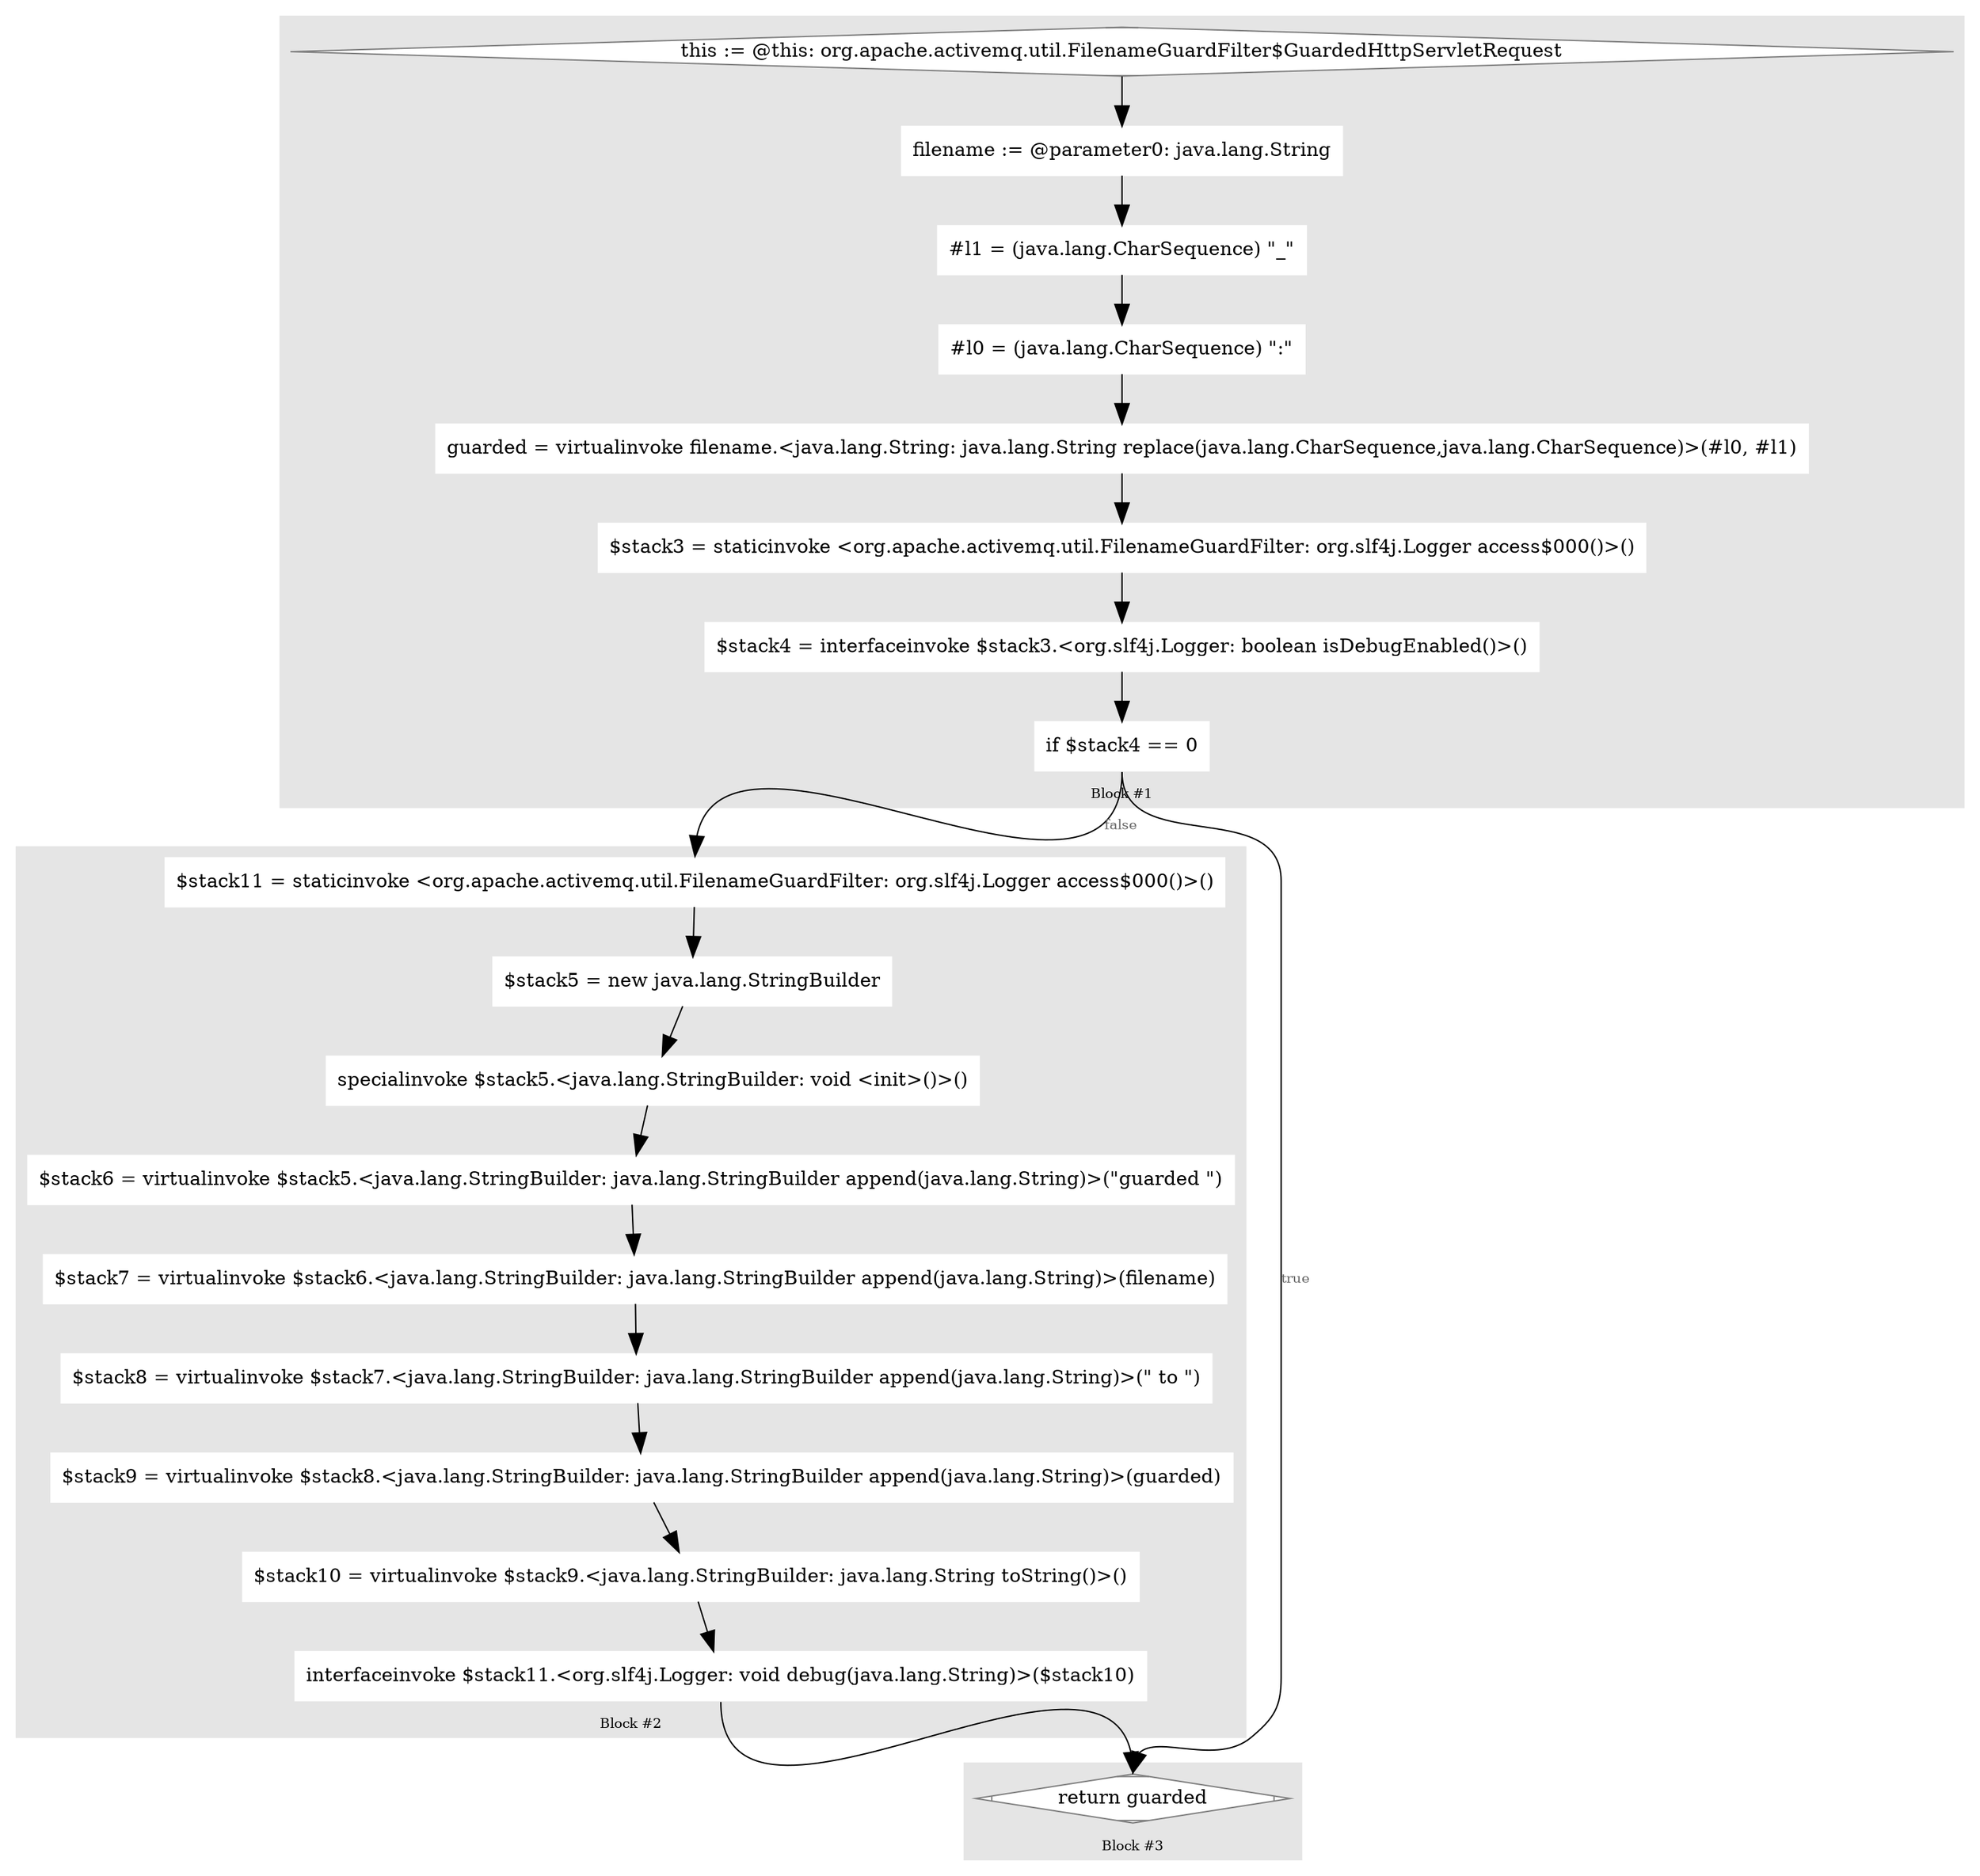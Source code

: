 digraph G {
	compound=true
	labelloc=b
	style=filled
	color=gray90
	node [shape=box,style=filled,color=white]
	edge [fontsize=10,arrowsize=1.5,fontcolor=grey40]
	fontsize=10

//  lines [63: 64] 
	subgraph cluster_20049680 { 
		label = "Block #1"
		2079179914[label="this := @this: org.apache.activemq.util.FilenameGuardFilter$GuardedHttpServletRequest",shape=Mdiamond,color=grey50,fillcolor=white]
		1437654187[label="filename := @parameter0: java.lang.String"]
		510063093[label="#l1 = (java.lang.CharSequence) &quot;_&quot;"]
		1606304070[label="#l0 = (java.lang.CharSequence) &quot;:&quot;"]
		1911152052[label="guarded = virtualinvoke filename.&lt;java.lang.String: java.lang.String replace(java.lang.CharSequence,java.lang.CharSequence)&gt;(#l0, #l1)"]
		1525409936[label="$stack3 = staticinvoke &lt;org.apache.activemq.util.FilenameGuardFilter: org.slf4j.Logger access$000()&gt;()"]
		1536471117[label="$stack4 = interfaceinvoke $stack3.&lt;org.slf4j.Logger: boolean isDebugEnabled()&gt;()"]
		9190301[label="if $stack4 == 0"]

		2079179914 -> 1437654187 -> 510063093 -> 1606304070 -> 1911152052 -> 1525409936 -> 1536471117 -> 9190301
	}
	9190301:s -> 1781493632:n[label="false"]
	9190301:s -> 1231156911:n[label="true"]

//  lines [65: 65] 
	subgraph cluster_2151717 { 
		label = "Block #2"
		1781493632[label="$stack11 = staticinvoke &lt;org.apache.activemq.util.FilenameGuardFilter: org.slf4j.Logger access$000()&gt;()"]
		966544353[label="$stack5 = new java.lang.StringBuilder"]
		945722724[label="specialinvoke $stack5.&lt;java.lang.StringBuilder: void &lt;init&gt;()&gt;()"]
		504858437[label="$stack6 = virtualinvoke $stack5.&lt;java.lang.StringBuilder: java.lang.StringBuilder append(java.lang.String)&gt;(&quot;guarded &quot;)"]
		422330142[label="$stack7 = virtualinvoke $stack6.&lt;java.lang.StringBuilder: java.lang.StringBuilder append(java.lang.String)&gt;(filename)"]
		525968792[label="$stack8 = virtualinvoke $stack7.&lt;java.lang.StringBuilder: java.lang.StringBuilder append(java.lang.String)&gt;(&quot; to &quot;)"]
		294658058[label="$stack9 = virtualinvoke $stack8.&lt;java.lang.StringBuilder: java.lang.StringBuilder append(java.lang.String)&gt;(guarded)"]
		1278852808[label="$stack10 = virtualinvoke $stack9.&lt;java.lang.StringBuilder: java.lang.String toString()&gt;()"]
		63390[label="interfaceinvoke $stack11.&lt;org.slf4j.Logger: void debug(java.lang.String)&gt;($stack10)"]

		1781493632 -> 966544353 -> 945722724 -> 504858437 -> 422330142 -> 525968792 -> 294658058 -> 1278852808 -> 63390
	}
	63390:s -> 1231156911:n

//  lines [67: 67] 
	subgraph cluster_1484673893 { 
		label = "Block #3"
		1231156911[label="return guarded",shape=Mdiamond,color=grey50,fillcolor=white]
	}

}